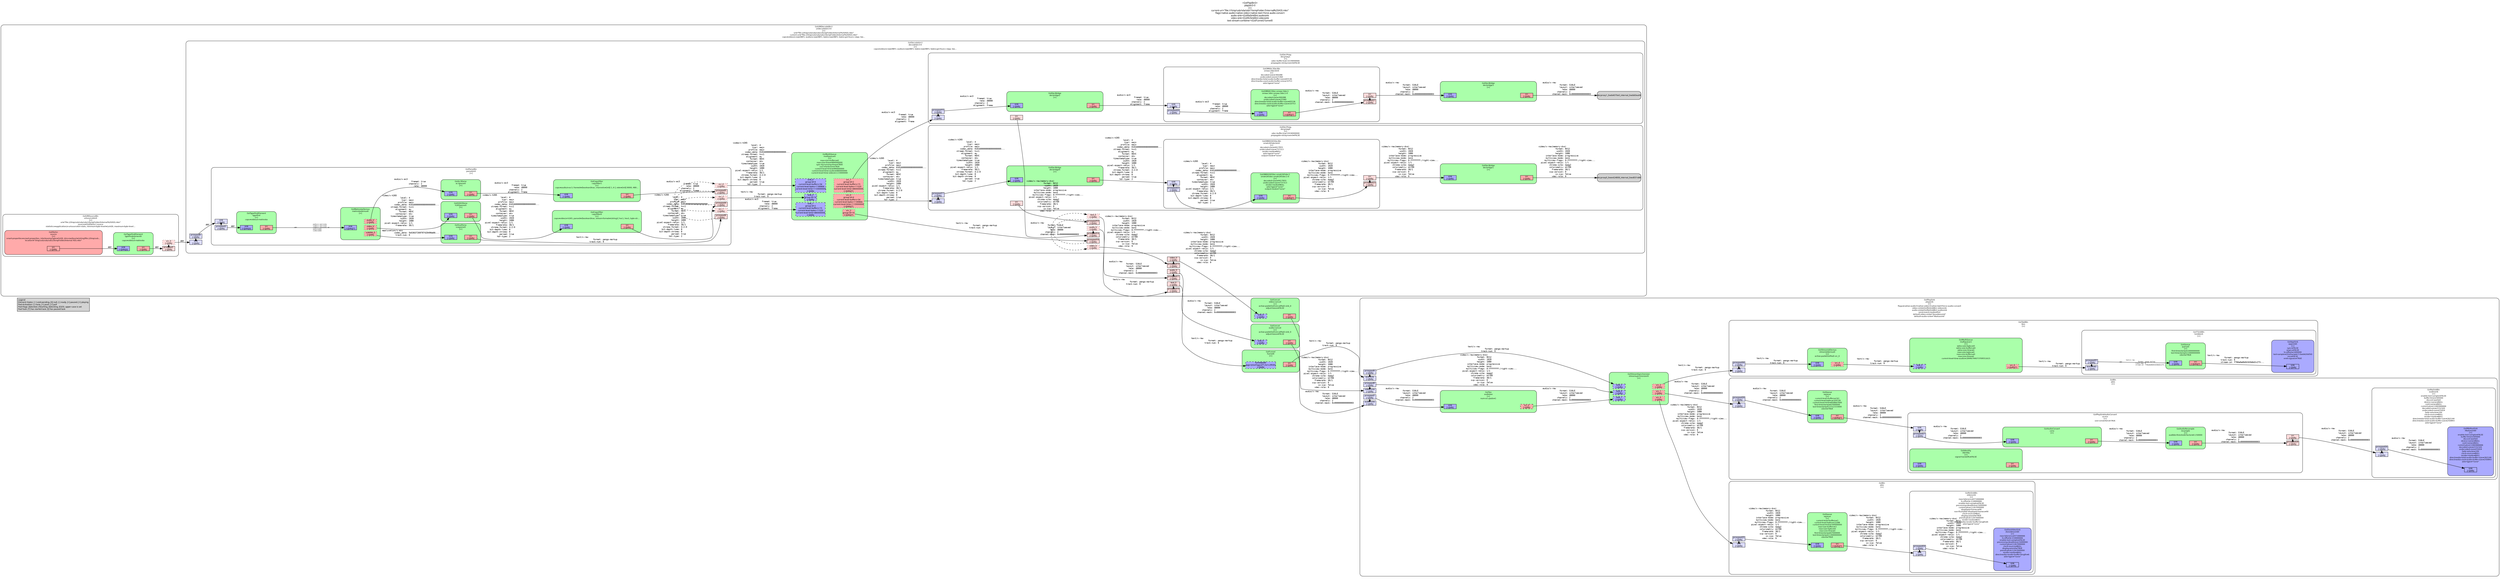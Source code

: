 digraph pipeline {
  rankdir=LR;
  fontname="sans";
  fontsize="10";
  labelloc=t;
  nodesep=.1;
  ranksep=.2;
  label="<GstPlayBin3>\nplaybin3-0\n[>]\ncurrent-uri=\"file:///tmp/usb/sda/sda1/tempFolder/Internal%20ASS.mkv\"\nflags=native-audio+native-video+native-text+force-audio-convert\naudio-sink=(GstRaSinkBin) audiosink\nvideo-sink=(GstRvSinkBin) videosink\ntext-stream-combiner=(GstFunnel) funnel0";
  node [style="filled,rounded", shape=box, fontsize="9", fontname="sans", margin="0.0,0.0"];
  edge [labelfontsize="6", fontsize="9", fontname="monospace"];
  
  legend [
    pos="0,0!",
    margin="0.05,0.05",
    style="filled",
    label="Legend\lElement-States: [~] void-pending, [0] null, [-] ready, [=] paused, [>] playing\lPad-Activation: [-] none, [>] push, [<] pull\lPad-Flags: [b]locked, [f]lushing, [b]locking, [E]OS; upper-case is set\lPad-Task: [T] has started task, [t] has paused task\l",
  ];
  subgraph cluster_funnel0_0x1c54010 {
    fontname="Bitstream Vera Sans";
    fontsize="8";
    style="filled,rounded";
    color=black;
    label="GstFunnel\nfunnel0\n[>]";
    subgraph cluster_funnel0_0x1c54010_sink {
      label="";
      style="invis";
      funnel0_0x1c54010_funnelpad0_0xeb605bc8 [color=black, fillcolor="#aaaaff", label="funnelpad0\ntags=((GstTagList*) 0x1c2f030)\n[>][bfb]", height="0.2", style="filled,dashed"];
    }

    subgraph cluster_funnel0_0x1c54010_src {
      label="";
      style="invis";
      funnel0_0x1c54010_src_0x1c550e8 [color=black, fillcolor="#ffaaaa", label="src\n[>][bfb]", height="0.2", style="filled,solid"];
    }

    funnel0_0x1c54010_funnelpad0_0xeb605bc8 -> funnel0_0x1c54010_src_0x1c550e8 [style="invis"];
    fillcolor="#aaffaa";
  }

  funnel0_0x1c54010_src_0x1c550e8 -> playsink_0x1c4a080_text_sink_0x1c5ee90 [label="text/x-raw\l              format: pango-markup\l           track-num: 0\l"]
  subgraph cluster_video_concat_0xed03c8f8 {
    fontname="Bitstream Vera Sans";
    fontsize="8";
    style="filled,rounded";
    color=black;
    label="GstConcat\nvideo-concat\n[>]\nactive-pad=(GstConcatPad) sink_0\nadjust-base=FALSE";
    subgraph cluster_video_concat_0xed03c8f8_sink {
      label="";
      style="invis";
      video_concat_0xed03c8f8_sink_0_0x1c668d8 [color=black, fillcolor="#aaaaff", label="sink_0\n[>][bfb]", height="0.2", style="filled,dashed"];
    }

    subgraph cluster_video_concat_0xed03c8f8_src {
      label="";
      style="invis";
      video_concat_0xed03c8f8_src_0xed031718 [color=black, fillcolor="#ffaaaa", label="src\n[>][bfb]", height="0.2", style="filled,solid"];
    }

    video_concat_0xed03c8f8_sink_0_0x1c668d8 -> video_concat_0xed03c8f8_src_0xed031718 [style="invis"];
    fillcolor="#aaffaa";
  }

  video_concat_0xed03c8f8_src_0xed031718 -> playsink_0x1c4a080_video_sink_0x1c5ed20 [label="video/x-raw(memory:dvo)\l              format: NV12\l               width: 1920\l              height: 1080\l      interlace-mode: progressive\l      multiview-mode: mono\l     multiview-flags: 0:ffffffff:/right-view...\l  pixel-aspect-ratio: 1/1\l         chroma-site: mpeg2\l         colorimetry: bt709\l           framerate: 30/1\l         svp-version: 0\l              is-svp: false\l           vdec-role: 9\l"]
  subgraph cluster_audio_concat_0xed03c800 {
    fontname="Bitstream Vera Sans";
    fontsize="8";
    style="filled,rounded";
    color=black;
    label="GstConcat\naudio-concat\n[>]\nactive-pad=(GstConcatPad) sink_0\nadjust-base=FALSE";
    subgraph cluster_audio_concat_0xed03c800_sink {
      label="";
      style="invis";
      audio_concat_0xed03c800_sink_0_0xeb40b110 [color=black, fillcolor="#aaaaff", label="sink_0\n[>][bfb]", height="0.2", style="filled,dashed"];
    }

    subgraph cluster_audio_concat_0xed03c800_src {
      label="";
      style="invis";
      audio_concat_0xed03c800_src_0xed0315c0 [color=black, fillcolor="#ffaaaa", label="src\n[>][bfb]", height="0.2", style="filled,solid"];
    }

    audio_concat_0xed03c800_sink_0_0xeb40b110 -> audio_concat_0xed03c800_src_0xed0315c0 [style="invis"];
    fillcolor="#aaffaa";
  }

  audio_concat_0xed03c800_src_0xed0315c0 -> playsink_0x1c4a080_audio_sink_0x1c5ebb0 [label="audio/x-raw\l              format: S16LE\l              layout: interleaved\l                rate: 48000\l            channels: 2\l        channel-mask: 0x0000000000000003\l"]
  subgraph cluster_uridecodebin3_0_0x1c5a088 {
    fontname="Bitstream Vera Sans";
    fontsize="8";
    style="filled,rounded";
    color=black;
    label="GstURIDecodeBin3\nuridecodebin3-0\n[>]\nuri=\"file:///tmp/usb/sda/sda1/tempFolder/Internal%20ASS.mkv\"\ncurrent-uri=\"file:///tmp/usb/sda/sda1/tempFolder/Internal%20ASS.mkv\"\ncaps=video/x-raw(ANY); audio/x-raw(ANY); text/x-raw(ANY); text/x-gst-fourcc-stpp; tex…";
    subgraph cluster_uridecodebin3_0_0x1c5a088_src {
      label="";
      style="invis";
      _proxypad13_0xeb6051f8 [color=black, fillcolor="#ffdddd", label="proxypad13\n[>][bfb]", height="0.2", style="filled,solid"];
    _proxypad13_0xeb6051f8 -> uridecodebin3_0_0x1c5a088_video_0_0xed03b600 [style=dashed, minlen=0]
      uridecodebin3_0_0x1c5a088_video_0_0xed03b600 [color=black, fillcolor="#ffdddd", label="video_0\n[>][bfb]", height="0.2", style="filled,solid"];
      _proxypad17_0xeb605798 [color=black, fillcolor="#ffdddd", label="proxypad17\n[>][bfb]", height="0.2", style="filled,solid"];
    _proxypad17_0xeb605798 -> uridecodebin3_0_0x1c5a088_audio_0_0xed03bbc0 [style=dashed, minlen=0]
      uridecodebin3_0_0x1c5a088_audio_0_0xed03bbc0 [color=black, fillcolor="#ffdddd", label="audio_0\n[>][bfb]", height="0.2", style="filled,solid"];
      _proxypad19_0xeb605a68 [color=black, fillcolor="#ffdddd", label="proxypad19\n[>][bfb]", height="0.2", style="filled,solid"];
    _proxypad19_0xeb605a68 -> uridecodebin3_0_0x1c5a088_text_0_0xed03bea0 [style=dashed, minlen=0]
      uridecodebin3_0_0x1c5a088_text_0_0xed03bea0 [color=black, fillcolor="#ffdddd", label="text_0\n[>][bfb]", height="0.2", style="filled,solid"];
    }

    fillcolor="#ffffff";
    subgraph cluster_urisourcebin0_0x1c661b8 {
      fontname="Bitstream Vera Sans";
      fontsize="8";
      style="filled,rounded";
      color=black;
      label="GstURISourceBin\nurisourcebin0\n[>]\nuri=\"file:///tmp/usb/sda/sda1/tempFolder/Internal%20ASS.mkv\"\nsource=(GstFileSrc) source\nstatistics=application/x-urisourcebin-stats, minimum-byte-level=(uint)0, maximum-byte-level…";
      subgraph cluster_urisourcebin0_0x1c661b8_src {
        label="";
        style="invis";
        _proxypad1_0x1c5f5d8 [color=black, fillcolor="#ffdddd", label="proxypad1\n[<][bfb]", height="0.2", style="filled,solid"];
      _proxypad1_0x1c5f5d8 -> urisourcebin0_0x1c661b8_src_0_0x1c5e5f0 [style=dashed, minlen=0]
        urisourcebin0_0x1c661b8_src_0_0x1c5e5f0 [color=black, fillcolor="#ffdddd", label="src_0\n[<][bfb]", height="0.2", style="filled,dotted"];
      }

      fillcolor="#ffffff";
      subgraph cluster_typefindelement0_0x1c6b010 {
        fontname="Bitstream Vera Sans";
        fontsize="8";
        style="filled,rounded";
        color=black;
        label="GstTypeFindElement\ntypefindelement0\n[>]\ncaps=video/x-matroska";
        subgraph cluster_typefindelement0_0x1c6b010_sink {
          label="";
          style="invis";
          typefindelement0_0x1c6b010_sink_0x1c55398 [color=black, fillcolor="#aaaaff", label="sink\n[<][bfb][t]", height="0.2", style="filled,solid"];
        }

        subgraph cluster_typefindelement0_0x1c6b010_src {
          label="";
          style="invis";
          typefindelement0_0x1c6b010_src_0x1c554f0 [color=black, fillcolor="#ffaaaa", label="src\n[<][bfb]", height="0.2", style="filled,solid"];
        }

        typefindelement0_0x1c6b010_sink_0x1c55398 -> typefindelement0_0x1c6b010_src_0x1c554f0 [style="invis"];
        fillcolor="#aaffaa";
      }

      typefindelement0_0x1c6b010_src_0x1c554f0 -> _proxypad1_0x1c5f5d8 [label="ANY"]
      subgraph cluster_source_0x1c681b0 {
        fontname="Bitstream Vera Sans";
        fontsize="8";
        style="filled,rounded";
        color=black;
        label="GstFileSrc\nsource\n[>]\nsmart-properties=smart-properties, interleaving-type=(int)0, drm-mediauri=(string)file:///tmp/usb…\nlocation=\"/tmp/usb/sda/sda1/tempFolder/Internal ASS.mkv\"";
        subgraph cluster_source_0x1c681b0_src {
          label="";
          style="invis";
          source_0x1c681b0_src_0x1c55240 [color=black, fillcolor="#ffaaaa", label="src\n[<][bfb]", height="0.2", style="filled,solid"];
        }

        fillcolor="#ffaaaa";
      }

      source_0x1c681b0_src_0x1c55240 -> typefindelement0_0x1c6b010_sink_0x1c55398 [label="ANY"]
    }

    urisourcebin0_0x1c661b8_src_0_0x1c5e5f0 -> decodebin3_0_0x1c5c138_sink_0x1c5e030 [label="ANY"]
    subgraph cluster_decodebin3_0_0x1c5c138 {
      fontname="Bitstream Vera Sans";
      fontsize="8";
      style="filled,rounded";
      color=black;
      label="GstDecodebin3\ndecodebin3-0\n[>]\ncaps=video/x-raw(ANY); audio/x-raw(ANY); text/x-raw(ANY); text/x-gst-fourcc-stpp; tex…";
      subgraph cluster_decodebin3_0_0x1c5c138_sink {
        label="";
        style="invis";
        _proxypad0_0x1c5f038 [color=black, fillcolor="#ddddff", label="proxypad0\n[<][bfb]", height="0.2", style="filled,solid"];
      decodebin3_0_0x1c5c138_sink_0x1c5e030 -> _proxypad0_0x1c5f038 [style=dashed, minlen=0]
        decodebin3_0_0x1c5c138_sink_0x1c5e030 [color=black, fillcolor="#ddddff", label="sink\n[<][bfb]", height="0.2", style="filled,solid"];
      }

      subgraph cluster_decodebin3_0_0x1c5c138_src {
        label="";
        style="invis";
        _proxypad10_0xeda0ad38 [color=black, fillcolor="#ffdddd", label="proxypad10\n[>][bfb]", height="0.2", style="filled,solid"];
      _proxypad10_0xeda0ad38 -> decodebin3_0_0x1c5c138_video_0_0xed03b1b0 [style=dashed, minlen=0]
        decodebin3_0_0x1c5c138_video_0_0xed03b1b0 [color=black, fillcolor="#ffdddd", label="video_0\n[>][bfb]", height="0.2", style="filled,dotted"];
        _proxypad14_0xeb605360 [color=black, fillcolor="#ffdddd", label="proxypad14\n[>][bfb]", height="0.2", style="filled,solid"];
      _proxypad14_0xeb605360 -> decodebin3_0_0x1c5c138_audio_0_0xed03b770 [style=dashed, minlen=0]
        decodebin3_0_0x1c5c138_audio_0_0xed03b770 [color=black, fillcolor="#ffdddd", label="audio_0\n[>][bfb]", height="0.2", style="filled,dotted"];
        _proxypad18_0xeb605900 [color=black, fillcolor="#ffdddd", label="proxypad18\n[>][bfb]", height="0.2", style="filled,solid"];
      _proxypad18_0xeb605900 -> decodebin3_0_0x1c5c138_text_0_0xed03bd30 [style=dashed, minlen=0]
        decodebin3_0_0x1c5c138_text_0_0xed03bd30 [color=black, fillcolor="#ffdddd", label="text_0\n[>][bfb]", height="0.2", style="filled,dotted"];
      }

      decodebin3_0_0x1c5c138_sink_0x1c5e030 -> decodebin3_0_0x1c5c138_video_0_0xed03b1b0 [style="invis"];
      fillcolor="#ffffff";
      subgraph cluster_decproxy1_0xeb4070e0 {
        fontname="Bitstream Vera Sans";
        fontsize="8";
        style="filled,rounded";
        color=black;
        label="GstDecProxy\ndecproxy1\n[>]\nadec-buffer-ts=13219000000\npropagate-sticky-event=FALSE";
        subgraph cluster_decproxy1_0xeb4070e0_sink {
          label="";
          style="invis";
          _proxypad15_0xeb6054c8 [color=black, fillcolor="#ddddff", label="proxypad15\n[>][bfb]", height="0.2", style="filled,solid"];
        decproxy1_0xeb4070e0_sink_0xed03b8e0 -> _proxypad15_0xeb6054c8 [style=dashed, minlen=0]
          decproxy1_0xeb4070e0_sink_0xed03b8e0 [color=black, fillcolor="#ddddff", label="sink\n[>][bfb]", height="0.2", style="filled,solid"];
        }

        subgraph cluster_decproxy1_0xeb4070e0_src {
          label="";
          style="invis";
          decproxy1_0xeb4070e0_src_0xed03ba50 [color=black, fillcolor="#ffdddd", label="src\n[>][bfb]", height="0.2", style="filled,solid"];
        }

        decproxy1_0xeb4070e0_sink_0xed03b8e0 -> decproxy1_0xeb4070e0_src_0xed03ba50 [style="invis"];
        fillcolor="#ffffff";
        subgraph cluster_omxac3decbin0_0x1ca4058 {
          fontname="Bitstream Vera Sans";
          fontsize="8";
          style="filled,rounded";
          color=black;
          label="GstOMXAc3DecBin\nomxac3decbin0\n[>]\ndecoded-size=300288\nundecoded-size=15360\ndirectmedia-total-audio-buffer-size=65536\ndirectmedia-used-audio-buffer-size=10753\nadvr-type=\"none\"";
          subgraph cluster_omxac3decbin0_0x1ca4058_sink {
            label="";
            style="invis";
            _proxypad20_0x1c5f1a0 [color=black, fillcolor="#ddddff", label="proxypad20\n[>][bfb]", height="0.2", style="filled,solid"];
          omxac3decbin0_0x1ca4058_sink_0x1c5e1a0 -> _proxypad20_0x1c5f1a0 [style=dashed, minlen=0]
            omxac3decbin0_0x1ca4058_sink_0x1c5e1a0 [color=black, fillcolor="#ddddff", label="sink\n[>][bfb]", height="0.2", style="filled,solid"];
          }

          subgraph cluster_omxac3decbin0_0x1ca4058_src {
            label="";
            style="invis";
            _proxypad21_0x1c5f308 [color=black, fillcolor="#ffdddd", label="proxypad21\n[>][bfb]", height="0.2", style="filled,solid"];
          _proxypad21_0x1c5f308 -> omxac3decbin0_0x1ca4058_src_0x1c5e310 [style=dashed, minlen=0]
            omxac3decbin0_0x1ca4058_src_0x1c5e310 [color=black, fillcolor="#ffdddd", label="src\n[>][bfb]", height="0.2", style="filled,solid"];
          }

          omxac3decbin0_0x1ca4058_sink_0x1c5e1a0 -> omxac3decbin0_0x1ca4058_src_0x1c5e310 [style="invis"];
          fillcolor="#ffffff";
          subgraph cluster_omxac3dec_omxac3dec1_0_0xeb4176e8 {
            fontname="Bitstream Vera Sans";
            fontsize="8";
            style="filled,rounded";
            color=black;
            label="GstOMXAC3Dec-omxac3dec1\nomxac3dec-omxac3dec1-0\n[>]\ndecoded-size=300288\nundecoded-size=15360\ndirectmedia-total-audio-buffer-size=65536\ndirectmedia-used-audio-buffer-size=10753\nadvr-type=\"none\"";
            subgraph cluster_omxac3dec_omxac3dec1_0_0xeb4176e8_sink {
              label="";
              style="invis";
              omxac3dec_omxac3dec1_0_0xeb4176e8_sink_0xeb60ee10 [color=black, fillcolor="#aaaaff", label="sink\n[>][bfb]", height="0.2", style="filled,solid"];
            }

            subgraph cluster_omxac3dec_omxac3dec1_0_0xeb4176e8_src {
              label="";
              style="invis";
              omxac3dec_omxac3dec1_0_0xeb4176e8_src_0x1ca1628 [color=black, fillcolor="#ffaaaa", label="src\n[>][bfb][T]", height="0.2", style="filled,solid"];
            }

            omxac3dec_omxac3dec1_0_0xeb4176e8_sink_0xeb60ee10 -> omxac3dec_omxac3dec1_0_0xeb4176e8_src_0x1ca1628 [style="invis"];
            fillcolor="#aaffaa";
          }

          _proxypad20_0x1c5f1a0 -> omxac3dec_omxac3dec1_0_0xeb4176e8_sink_0xeb60ee10 [label="audio/x-ac3\l              framed: true\l                rate: 48000\l            channels: 2\l           alignment: frame\l"]
          omxac3dec_omxac3dec1_0_0xeb4176e8_src_0x1ca1628 -> _proxypad21_0x1c5f308 [label="audio/x-raw\l              format: S16LE\l              layout: interleaved\l                rate: 48000\l            channels: 2\l        channel-mask: 0x0000000000000003\l"]
        }

        omxac3decbin0_0x1ca4058_src_0x1c5e310 -> decbridge3_0xeb60c6d8_sink_0xeb60e758 [label="audio/x-raw\l              format: S16LE\l              layout: interleaved\l                rate: 48000\l            channels: 2\l        channel-mask: 0x0000000000000003\l"]
        subgraph cluster_decbridge3_0xeb60c6d8 {
          fontname="Bitstream Vera Sans";
          fontsize="8";
          style="filled,rounded";
          color=black;
          label="GstDecBridge\ndecbridge3\n[>]";
          subgraph cluster_decbridge3_0xeb60c6d8_sink {
            label="";
            style="invis";
            decbridge3_0xeb60c6d8_sink_0xeb60e758 [color=black, fillcolor="#aaaaff", label="sink\n[>][bfb]", height="0.2", style="filled,solid"];
          }

          subgraph cluster_decbridge3_0xeb60c6d8_src {
            label="";
            style="invis";
            decbridge3_0xeb60c6d8_src_0xeb60e8b0 [color=black, fillcolor="#ffaaaa", label="src\n[>][bfb]", height="0.2", style="filled,solid"];
          }

          decbridge3_0xeb60c6d8_sink_0xeb60e758 -> decbridge3_0xeb60c6d8_src_0xeb60e8b0 [style="invis"];
          fillcolor="#aaffaa";
        }

        decbridge3_0xeb60c6d8_src_0xeb60e8b0 -> decproxy1_0xeb4070e0_internal_0xeb60ea08 [label="audio/x-raw\l              format: S16LE\l              layout: interleaved\l                rate: 48000\l            channels: 2\l        channel-mask: 0x0000000000000003\l"]
        subgraph cluster_decbridge2_0xeb60c600 {
          fontname="Bitstream Vera Sans";
          fontsize="8";
          style="filled,rounded";
          color=black;
          label="GstDecBridge\ndecbridge2\n[>]";
          subgraph cluster_decbridge2_0xeb60c600_sink {
            label="";
            style="invis";
            decbridge2_0xeb60c600_sink_0xeb60e4a8 [color=black, fillcolor="#aaaaff", label="sink\n[>][bfb]", height="0.2", style="filled,solid"];
          }

          subgraph cluster_decbridge2_0xeb60c600_src {
            label="";
            style="invis";
            decbridge2_0xeb60c600_src_0xeb60e600 [color=black, fillcolor="#ffaaaa", label="src\n[>][bfb]", height="0.2", style="filled,solid"];
          }

          decbridge2_0xeb60c600_sink_0xeb60e4a8 -> decbridge2_0xeb60c600_src_0xeb60e600 [style="invis"];
          fillcolor="#aaffaa";
        }

        _proxypad15_0xeb6054c8 -> decbridge2_0xeb60c600_sink_0xeb60e4a8 [label="audio/x-ac3\l              framed: true\l                rate: 48000\l            channels: 2\l           alignment: frame\l"]
        decbridge2_0xeb60c600_src_0xeb60e600 -> omxac3decbin0_0x1ca4058_sink_0x1c5e1a0 [label="audio/x-ac3\l              framed: true\l                rate: 48000\l            channels: 2\l           alignment: frame\l"]
      }

      decproxy1_0xeb4070e0_src_0xed03ba50 -> _proxypad14_0xeb605360 [label="audio/x-raw\l              format: S16LE\l              layout: interleaved\l                rate: 48000\l            channels: 2\l        channel-mask: 0x0000000000000003\l"]
      subgraph cluster_decproxy0_0xee424808 {
        fontname="Bitstream Vera Sans";
        fontsize="8";
        style="filled,rounded";
        color=black;
        label="GstDecProxy\ndecproxy0\n[>]\nvdec-buffer-ts=12434000000\npropagate-sticky-event=FALSE";
        subgraph cluster_decproxy0_0xee424808_sink {
          label="";
          style="invis";
          _proxypad11_0xeda0aea0 [color=black, fillcolor="#ddddff", label="proxypad11\n[>][bfb]", height="0.2", style="filled,solid"];
        decproxy0_0xee424808_sink_0xed03b320 -> _proxypad11_0xeda0aea0 [style=dashed, minlen=0]
          decproxy0_0xee424808_sink_0xed03b320 [color=black, fillcolor="#ddddff", label="sink\n[>][bfb]", height="0.2", style="filled,solid"];
        }

        subgraph cluster_decproxy0_0xee424808_src {
          label="";
          style="invis";
          decproxy0_0xee424808_src_0xed03b490 [color=black, fillcolor="#ffdddd", label="src\n[>][bfb]", height="0.2", style="filled,solid"];
        }

        decproxy0_0xee424808_sink_0xed03b320 -> decproxy0_0xee424808_src_0xed03b490 [style="invis"];
        fillcolor="#ffffff";
        subgraph cluster_omxh265decbin0_0x1ca41e0 {
          fontname="Bitstream Vera Sans";
          fontsize="8";
          style="filled,rounded";
          color=black;
          label="GstOMXH265DecBin\nomxh265decbin0\n[>]\ndecoded-size=4417955\nundecoded-size=737313\nrender-mode=NULL\nadvr-type=\"none\"\noutput-mode=\"none\"";
          subgraph cluster_omxh265decbin0_0x1ca41e0_sink {
            label="";
            style="invis";
            _proxypad22_0x1c5f470 [color=black, fillcolor="#ddddff", label="proxypad22\n[>][bfb]", height="0.2", style="filled,solid"];
          omxh265decbin0_0x1ca41e0_sink_0x1c5e480 -> _proxypad22_0x1c5f470 [style=dashed, minlen=0]
            omxh265decbin0_0x1ca41e0_sink_0x1c5e480 [color=black, fillcolor="#ddddff", label="sink\n[>][bfb]", height="0.2", style="filled,solid"];
          }

          subgraph cluster_omxh265decbin0_0x1ca41e0_src {
            label="";
            style="invis";
            _proxypad23_0xeb605ea0 [color=black, fillcolor="#ffdddd", label="proxypad23\n[>][bfb]", height="0.2", style="filled,solid"];
          _proxypad23_0xeb605ea0 -> omxh265decbin0_0x1ca41e0_src_0x1c7c320 [style=dashed, minlen=0]
            omxh265decbin0_0x1ca41e0_src_0x1c7c320 [color=black, fillcolor="#ffdddd", label="src\n[>][bfb]", height="0.2", style="filled,solid"];
          }

          omxh265decbin0_0x1ca41e0_sink_0x1c5e480 -> omxh265decbin0_0x1ca41e0_src_0x1c7c320 [style="invis"];
          fillcolor="#ffffff";
          subgraph cluster_omxh265dec_omxh265dec1_0_0xeb619f10 {
            fontname="Bitstream Vera Sans";
            fontsize="8";
            style="filled,rounded";
            color=black;
            label="GstOMXH265Dec-omxh265dec1\nomxh265dec-omxh265dec1-0\n[>]\ndecoded-size=4417955\nundecoded-size=737313\nrender-mode=NULL\nadvr-type=\"none\"\noutput-mode=\"none\"";
            subgraph cluster_omxh265dec_omxh265dec1_0_0xeb619f10_sink {
              label="";
              style="invis";
              omxh265dec_omxh265dec1_0_0xeb619f10_sink_0xeb60e350 [color=black, fillcolor="#aaaaff", label="sink\n[>][bfb]", height="0.2", style="filled,solid"];
            }

            subgraph cluster_omxh265dec_omxh265dec1_0_0xeb619f10_src {
              label="";
              style="invis";
              omxh265dec_omxh265dec1_0_0xeb619f10_src_0x1ca1b88 [color=black, fillcolor="#ffaaaa", label="src\n[>][bfb][T]", height="0.2", style="filled,solid"];
            }

            omxh265dec_omxh265dec1_0_0xeb619f10_sink_0xeb60e350 -> omxh265dec_omxh265dec1_0_0xeb619f10_src_0x1ca1b88 [style="invis"];
            fillcolor="#aaffaa";
          }

          _proxypad22_0x1c5f470 -> omxh265dec_omxh265dec1_0_0xeb619f10_sink_0xeb60e350 [label="video/x-h265\l               level: 4\l                tier: main\l             profile: main\l          codec_data: 0101600000008000000000...\l       stream-format: hvc1\l           alignment: au\l              format: HEVC\l           container: mkv\l       timestamptype: true\l               width: 1920\l              height: 1080\l  pixel-aspect-ratio: 1/1\l           framerate: 30/1\l       chroma-format: 4:2:0\l      bit-depth-luma: 8\l    bit-depth-chroma: 8\l              parsed: true\l            hdr-type: 2\l"]
          omxh265dec_omxh265dec1_0_0xeb619f10_src_0x1ca1b88 -> _proxypad23_0xeb605ea0 [label="video/x-raw(memory:dvo)\l              format: NV12\l               width: 1920\l              height: 1080\l      interlace-mode: progressive\l      multiview-mode: mono\l     multiview-flags: 0:ffffffff:/right-view...\l  pixel-aspect-ratio: 1/1\l         chroma-site: mpeg2\l         colorimetry: bt709\l           framerate: 30/1\l         svp-version: 0\l              is-svp: false\l           vdec-role: 9\l"]
        }

        omxh265decbin0_0x1ca41e0_src_0x1c7c320 -> decbridge1_0xeb60c0f0_sink_0xed031b20 [label="video/x-raw(memory:dvo)\l              format: NV12\l               width: 1920\l              height: 1080\l      interlace-mode: progressive\l      multiview-mode: mono\l     multiview-flags: 0:ffffffff:/right-view...\l  pixel-aspect-ratio: 1/1\l         chroma-site: mpeg2\l         colorimetry: bt709\l           framerate: 30/1\l         svp-version: 0\l              is-svp: false\l           vdec-role: 9\l"]
        subgraph cluster_decbridge1_0xeb60c0f0 {
          fontname="Bitstream Vera Sans";
          fontsize="8";
          style="filled,rounded";
          color=black;
          label="GstDecBridge\ndecbridge1\n[>]";
          subgraph cluster_decbridge1_0xeb60c0f0_sink {
            label="";
            style="invis";
            decbridge1_0xeb60c0f0_sink_0xed031b20 [color=black, fillcolor="#aaaaff", label="sink\n[>][bfb]", height="0.2", style="filled,solid"];
          }

          subgraph cluster_decbridge1_0xeb60c0f0_src {
            label="";
            style="invis";
            decbridge1_0xeb60c0f0_src_0xed031c78 [color=black, fillcolor="#ffaaaa", label="src\n[>][bfb]", height="0.2", style="filled,solid"];
          }

          decbridge1_0xeb60c0f0_sink_0xed031b20 -> decbridge1_0xeb60c0f0_src_0xed031c78 [style="invis"];
          fillcolor="#aaffaa";
        }

        decbridge1_0xeb60c0f0_src_0xed031c78 -> decproxy0_0xee424808_internal_0xed031dd0 [label="video/x-raw(memory:dvo)\l              format: NV12\l               width: 1920\l              height: 1080\l      interlace-mode: progressive\l      multiview-mode: mono\l     multiview-flags: 0:ffffffff:/right-view...\l  pixel-aspect-ratio: 1/1\l         chroma-site: mpeg2\l         colorimetry: bt709\l           framerate: 30/1\l         svp-version: 0\l              is-svp: false\l           vdec-role: 9\l"]
        subgraph cluster_decbridge0_0xeb60c018 {
          fontname="Bitstream Vera Sans";
          fontsize="8";
          style="filled,rounded";
          color=black;
          label="GstDecBridge\ndecbridge0\n[>]";
          subgraph cluster_decbridge0_0xeb60c018_sink {
            label="";
            style="invis";
            decbridge0_0xeb60c018_sink_0xed031870 [color=black, fillcolor="#aaaaff", label="sink\n[>][bfb]", height="0.2", style="filled,solid"];
          }

          subgraph cluster_decbridge0_0xeb60c018_src {
            label="";
            style="invis";
            decbridge0_0xeb60c018_src_0xed0319c8 [color=black, fillcolor="#ffaaaa", label="src\n[>][bfb]", height="0.2", style="filled,solid"];
          }

          decbridge0_0xeb60c018_sink_0xed031870 -> decbridge0_0xeb60c018_src_0xed0319c8 [style="invis"];
          fillcolor="#aaffaa";
        }

        _proxypad11_0xeda0aea0 -> decbridge0_0xeb60c018_sink_0xed031870 [label="video/x-h265\l               level: 4\l                tier: main\l             profile: main\l          codec_data: 0101600000008000000000...\l       stream-format: hvc1\l           alignment: au\l              format: HEVC\l           container: mkv\l       timestamptype: true\l               width: 1920\l              height: 1080\l  pixel-aspect-ratio: 1/1\l           framerate: 30/1\l       chroma-format: 4:2:0\l      bit-depth-luma: 8\l    bit-depth-chroma: 8\l              parsed: true\l            hdr-type: 2\l"]
        decbridge0_0xeb60c018_src_0xed0319c8 -> omxh265decbin0_0x1ca41e0_sink_0x1c5e480 [label="video/x-h265\l               level: 4\l                tier: main\l             profile: main\l          codec_data: 0101600000008000000000...\l       stream-format: hvc1\l           alignment: au\l              format: HEVC\l           container: mkv\l       timestamptype: true\l               width: 1920\l              height: 1080\l  pixel-aspect-ratio: 1/1\l           framerate: 30/1\l       chroma-format: 4:2:0\l      bit-depth-luma: 8\l    bit-depth-chroma: 8\l              parsed: true\l            hdr-type: 2\l"]
      }

      decproxy0_0xee424808_src_0xed03b490 -> _proxypad10_0xeda0ad38 [label="video/x-raw(memory:dvo)\l              format: NV12\l               width: 1920\l              height: 1080\l      interlace-mode: progressive\l      multiview-mode: mono\l     multiview-flags: 0:ffffffff:/right-view...\l  pixel-aspect-ratio: 1/1\l         chroma-site: mpeg2\l         colorimetry: bt709\l           framerate: 30/1\l         svp-version: 0\l              is-svp: false\l           vdec-role: 9\l"]
      subgraph cluster_parsebin0_0xee4240a8 {
        fontname="Bitstream Vera Sans";
        fontsize="8";
        style="filled,rounded";
        color=black;
        label="GstParseBin\nparsebin0\n[>]";
        subgraph cluster_parsebin0_0xee4240a8_sink {
          label="";
          style="invis";
          _proxypad2_0x1c5f740 [color=black, fillcolor="#ddddff", label="proxypad2\n[<][bfb]", height="0.2", style="filled,solid"];
        parsebin0_0xee4240a8_sink_0x1c5e760 -> _proxypad2_0x1c5f740 [style=dashed, minlen=0]
          parsebin0_0xee4240a8_sink_0x1c5e760 [color=black, fillcolor="#ddddff", label="sink\n[<][bfb]", height="0.2", style="filled,solid"];
        }

        subgraph cluster_parsebin0_0xee4240a8_src {
          label="";
          style="invis";
          _proxypad4_0xeda0a1f8 [color=black, fillcolor="#ffdddd", label="proxypad4\n[>][bfb]", height="0.2", style="filled,solid"];
        _proxypad4_0xeda0a1f8 -> parsebin0_0xee4240a8_src_0_0xeda09818 [style=dashed, minlen=0]
          parsebin0_0xee4240a8_src_0_0xeda09818 [color=black, fillcolor="#ffdddd", label="src_0\n[>][bfb]", height="0.2", style="filled,dotted"];
          _proxypad5_0xeda0a360 [color=black, fillcolor="#ffdddd", label="proxypad5\n[>][bfb]", height="0.2", style="filled,solid"];
        _proxypad5_0xeda0a360 -> parsebin0_0xee4240a8_src_1_0xeda099b0 [style=dashed, minlen=0]
          parsebin0_0xee4240a8_src_1_0xeda099b0 [color=black, fillcolor="#ffdddd", label="src_1\n[>][bfb]", height="0.2", style="filled,dotted"];
          _proxypad6_0xeda0a4c8 [color=black, fillcolor="#ffdddd", label="proxypad6\n[>][bfb]", height="0.2", style="filled,solid"];
        _proxypad6_0xeda0a4c8 -> parsebin0_0xee4240a8_src_2_0xeda09b48 [style=dashed, minlen=0]
          parsebin0_0xee4240a8_src_2_0xeda09b48 [color=black, fillcolor="#ffdddd", label="src_2\n[>][bfb]", height="0.2", style="filled,dotted"];
        }

        parsebin0_0xee4240a8_sink_0x1c5e760 -> parsebin0_0xee4240a8_src_0_0xeda09818 [style="invis"];
        fillcolor="#ffffff";
        subgraph cluster_ssaparse0_0xed036850 {
          fontname="Bitstream Vera Sans";
          fontsize="8";
          style="filled,rounded";
          color=black;
          label="GstSsaParse\nssaparse0\n[>]";
          subgraph cluster_ssaparse0_0xed036850_sink {
            label="";
            style="invis";
            ssaparse0_0xed036850_sink_0xed0311b8 [color=black, fillcolor="#aaaaff", label="sink\n[>][bfb]", height="0.2", style="filled,solid"];
          }

          subgraph cluster_ssaparse0_0xed036850_src {
            label="";
            style="invis";
            ssaparse0_0xed036850_src_0xed031310 [color=black, fillcolor="#ffaaaa", label="src\n[>][bfb]", height="0.2", style="filled,solid"];
          }

          ssaparse0_0xed036850_sink_0xed0311b8 -> ssaparse0_0xed036850_src_0xed031310 [style="invis"];
          fillcolor="#aaffaa";
        }

        ssaparse0_0xed036850_src_0xed031310 -> _proxypad6_0xeda0a4c8 [label="text/x-raw\l              format: pango-markup\l           track-num: 0\l"]
        subgraph cluster_capsfilter1_0xed024330 {
          fontname="Bitstream Vera Sans";
          fontsize="8";
          style="filled,rounded";
          color=black;
          label="GstCapsFilter\ncapsfilter1\n[>]\ncaps=audio/x-ac3, framed=(boolean)true, channels=(int)[ 1, 6 ], rate=(int)[ 8000, 480…";
          subgraph cluster_capsfilter1_0xed024330_sink {
            label="";
            style="invis";
            capsfilter1_0xed024330_sink_0xeda2ec58 [color=black, fillcolor="#aaaaff", label="sink\n[>][bfb]", height="0.2", style="filled,solid"];
          }

          subgraph cluster_capsfilter1_0xed024330_src {
            label="";
            style="invis";
            capsfilter1_0xed024330_src_0xeda2edb0 [color=black, fillcolor="#ffaaaa", label="src\n[>][bfb]", height="0.2", style="filled,solid"];
          }

          capsfilter1_0xed024330_sink_0xeda2ec58 -> capsfilter1_0xed024330_src_0xeda2edb0 [style="invis"];
          fillcolor="#aaffaa";
        }

        capsfilter1_0xed024330_src_0xeda2edb0 -> _proxypad5_0xeda0a360 [label="audio/x-ac3\l              framed: true\l                rate: 48000\l            channels: 2\l           alignment: frame\l"]
        subgraph cluster_ac3parse0_0xed02e2c8 {
          fontname="Bitstream Vera Sans";
          fontsize="8";
          style="filled,rounded";
          color=black;
          label="GstAc3Parse\nac3parse0\n[>]";
          subgraph cluster_ac3parse0_0xed02e2c8_sink {
            label="";
            style="invis";
            ac3parse0_0xed02e2c8_sink_0xeda2e9a8 [color=black, fillcolor="#aaaaff", label="sink\n[>][bfb]", height="0.2", style="filled,solid"];
          }

          subgraph cluster_ac3parse0_0xed02e2c8_src {
            label="";
            style="invis";
            ac3parse0_0xed02e2c8_src_0xeda2eb00 [color=black, fillcolor="#ffaaaa", label="src\n[>][bfb]", height="0.2", style="filled,solid"];
          }

          ac3parse0_0xed02e2c8_sink_0xeda2e9a8 -> ac3parse0_0xed02e2c8_src_0xeda2eb00 [style="invis"];
          fillcolor="#aaffaa";
        }

        ac3parse0_0xed02e2c8_src_0xeda2eb00 -> capsfilter1_0xed024330_sink_0xeda2ec58 [label="audio/x-ac3\l              framed: true\l                rate: 48000\l            channels: 2\l           alignment: frame\l"]
        subgraph cluster_capsfilter0_0xed0240f0 {
          fontname="Bitstream Vera Sans";
          fontsize="8";
          style="filled,rounded";
          color=black;
          label="GstCapsFilter\ncapsfilter0\n[>]\ncaps=video/x-h265, parsed=(boolean)true, stream-format=(string){ hvc1, hev1, byte-str…";
          subgraph cluster_capsfilter0_0xed0240f0_sink {
            label="";
            style="invis";
            capsfilter0_0xed0240f0_sink_0xeda2e5a0 [color=black, fillcolor="#aaaaff", label="sink\n[>][bfb]", height="0.2", style="filled,solid"];
          }

          subgraph cluster_capsfilter0_0xed0240f0_src {
            label="";
            style="invis";
            capsfilter0_0xed0240f0_src_0xeda2e6f8 [color=black, fillcolor="#ffaaaa", label="src\n[>][bfb]", height="0.2", style="filled,solid"];
          }

          capsfilter0_0xed0240f0_sink_0xeda2e5a0 -> capsfilter0_0xed0240f0_src_0xeda2e6f8 [style="invis"];
          fillcolor="#aaffaa";
        }

        capsfilter0_0xed0240f0_src_0xeda2e6f8 -> _proxypad4_0xeda0a1f8 [label="video/x-h265\l               level: 4\l                tier: main\l             profile: main\l          codec_data: 0101600000008000000000...\l       stream-format: hvc1\l           alignment: au\l              format: HEVC\l           container: mkv\l       timestamptype: true\l               width: 1920\l              height: 1080\l  pixel-aspect-ratio: 1/1\l           framerate: 30/1\l       chroma-format: 4:2:0\l      bit-depth-luma: 8\l    bit-depth-chroma: 8\l              parsed: true\l            hdr-type: 2\l"]
        subgraph cluster_h265parse0_0xed01f060 {
          fontname="Bitstream Vera Sans";
          fontsize="8";
          style="filled,rounded";
          color=black;
          label="GstH265Parse\nh265parse0\n[>]";
          subgraph cluster_h265parse0_0xed01f060_sink {
            label="";
            style="invis";
            h265parse0_0xed01f060_sink_0xeda2e2f0 [color=black, fillcolor="#aaaaff", label="sink\n[>][bfb]", height="0.2", style="filled,solid"];
          }

          subgraph cluster_h265parse0_0xed01f060_src {
            label="";
            style="invis";
            h265parse0_0xed01f060_src_0xeda2e448 [color=black, fillcolor="#ffaaaa", label="src\n[>][bfb]", height="0.2", style="filled,solid"];
          }

          h265parse0_0xed01f060_sink_0xeda2e2f0 -> h265parse0_0xed01f060_src_0xeda2e448 [style="invis"];
          fillcolor="#aaffaa";
        }

        h265parse0_0xed01f060_src_0xeda2e448 -> capsfilter0_0xed0240f0_sink_0xeda2e5a0 [label="video/x-h265\l               level: 4\l                tier: main\l             profile: main\l          codec_data: 0101600000008000000000...\l       stream-format: hvc1\l           alignment: au\l              format: HEVC\l           container: mkv\l       timestamptype: true\l               width: 1920\l              height: 1080\l  pixel-aspect-ratio: 1/1\l           framerate: 30/1\l       chroma-format: 4:2:0\l      bit-depth-luma: 8\l    bit-depth-chroma: 8\l              parsed: true\l            hdr-type: 2\l"]
        subgraph cluster_matroskademux0_0xeda2c098 {
          fontname="Bitstream Vera Sans";
          fontsize="8";
          style="filled,rounded";
          color=black;
          label="GstMatroskaDemux\nmatroskademux0\n[>]";
          subgraph cluster_matroskademux0_0xeda2c098_sink {
            label="";
            style="invis";
            matroskademux0_0xeda2c098_sink_0x1c55ba8 [color=black, fillcolor="#aaaaff", label="sink\n[<][bfb][T]", height="0.2", style="filled,solid"];
          }

          subgraph cluster_matroskademux0_0xeda2c098_src {
            label="";
            style="invis";
            matroskademux0_0xeda2c098_video_0_0xeda2e198 [color=black, fillcolor="#ffaaaa", label="video_0\n[>][bfb]", height="0.2", style="filled,dotted"];
            matroskademux0_0xeda2c098_audio_0_0xeda2e850 [color=black, fillcolor="#ffaaaa", label="audio_0\n[>][bfb]", height="0.2", style="filled,dotted"];
            matroskademux0_0xeda2c098_subtitle_0_0xed031060 [color=black, fillcolor="#ffaaaa", label="subtitle_0\n[>][bfb]", height="0.2", style="filled,dotted"];
          }

          matroskademux0_0xeda2c098_sink_0x1c55ba8 -> matroskademux0_0xeda2c098_video_0_0xeda2e198 [style="invis"];
          fillcolor="#aaffaa";
        }

        matroskademux0_0xeda2c098_video_0_0xeda2e198 -> h265parse0_0xed01f060_sink_0xeda2e2f0 [label="video/x-h265\l               level: 4\l                tier: main\l             profile: main\l          codec_data: 0101600000008000000000...\l       stream-format: hvc1\l           alignment: au\l              format: HEVC\l           container: mkv\l       timestamptype: true\l               width: 1920\l              height: 1080\l  pixel-aspect-ratio: 1/1\l           framerate: 30/1\l"]
        matroskademux0_0xeda2c098_audio_0_0xeda2e850 -> ac3parse0_0xed02e2c8_sink_0xeda2e9a8 [label="audio/x-ac3\l              framed: true\l            channels: 2\l                rate: 48000\l"]
        matroskademux0_0xeda2c098_subtitle_0_0xed031060 -> ssaparse0_0xed036850_sink_0xed0311b8 [label="application/x-ass\l          codec_data: 5b53637269707420496e66...\l           track-num: 0\l"]
        subgraph cluster_typefind_0x1c6b590 {
          fontname="Bitstream Vera Sans";
          fontsize="8";
          style="filled,rounded";
          color=black;
          label="GstTypeFindElement\ntypefind\n[>]\ncaps=video/x-matroska";
          subgraph cluster_typefind_0x1c6b590_sink {
            label="";
            style="invis";
            typefind_0x1c6b590_sink_0x1c55648 [color=black, fillcolor="#aaaaff", label="sink\n[<][bfb][t]", height="0.2", style="filled,solid"];
          }

          subgraph cluster_typefind_0x1c6b590_src {
            label="";
            style="invis";
            typefind_0x1c6b590_src_0x1c557a0 [color=black, fillcolor="#ffaaaa", label="src\n[<][bfb]", height="0.2", style="filled,solid"];
          }

          typefind_0x1c6b590_sink_0x1c55648 -> typefind_0x1c6b590_src_0x1c557a0 [style="invis"];
          fillcolor="#aaffaa";
        }

        _proxypad2_0x1c5f740 -> typefind_0x1c6b590_sink_0x1c55648 [label="ANY"]
        typefind_0x1c6b590_src_0x1c557a0 -> matroskademux0_0xeda2c098_sink_0x1c55ba8 [labeldistance="10", labelangle="0", label="                                                  ", taillabel="ANY", headlabel="audio/x-matroska\lvideo/x-matroska\lvideo/x-matroska-3d\laudio/webm\lvideo/webm\l"]
      }

      _proxypad0_0x1c5f038 -> parsebin0_0xee4240a8_sink_0x1c5e760 [label="ANY"]
      parsebin0_0xee4240a8_src_0_0xeda09818 -> multiqueue0_0x1c61128_sink_0_0x1c6bb38 [label="video/x-h265\l               level: 4\l                tier: main\l             profile: main\l          codec_data: 0101600000008000000000...\l       stream-format: hvc1\l           alignment: au\l              format: HEVC\l           container: mkv\l       timestamptype: true\l               width: 1920\l              height: 1080\l  pixel-aspect-ratio: 1/1\l           framerate: 30/1\l       chroma-format: 4:2:0\l      bit-depth-luma: 8\l    bit-depth-chroma: 8\l              parsed: true\l            hdr-type: 2\l"]
      parsebin0_0xee4240a8_src_1_0xeda099b0 -> multiqueue0_0x1c61128_sink_1_0x1c6bdf8 [label="audio/x-ac3\l              framed: true\l                rate: 48000\l            channels: 2\l           alignment: frame\l"]
      parsebin0_0xee4240a8_src_2_0xeda09b48 -> multiqueue0_0x1c61128_sink_2_0xed04f198 [label="text/x-raw\l              format: pango-markup\l           track-num: 0\l"]
      subgraph cluster_multiqueue0_0x1c61128 {
        fontname="Bitstream Vera Sans";
        fontsize="8";
        style="filled,rounded";
        color=black;
        label="GstMultiQueue\nmultiqueue0\n[>]\nmax-size-buffers=0\nmax-size-time=984000000\nsync-by-running-time=TRUE\nuse-interleave=TRUE\ncurrent-level-time=480000000\ncurrent-level-time-audio=480000000\ncurrent-level-time-video=1133000000";
        subgraph cluster_multiqueue0_0x1c61128_sink {
          label="";
          style="invis";
          multiqueue0_0x1c61128_sink_0_0x1c6bb38 [color=black, fillcolor="#aaaaff", label="sink_0\ngroup-id=4\ncurrent-level-buffers=34\ncurrent-level-bytes=1189866\ncurrent-level-time=1133000000\n[>][bfb]", height="0.2", style="filled,dashed"];
          multiqueue0_0x1c61128_sink_1_0x1c6bdf8 [color=black, fillcolor="#aaaaff", label="sink_1\ngroup-id=2\ncurrent-level-buffers=15\ncurrent-level-bytes=11520\ncurrent-level-time=480000000\n[>][bfb]", height="0.2", style="filled,dashed"];
          multiqueue0_0x1c61128_sink_2_0xed04f198 [color=black, fillcolor="#aaaaff", label="sink_2\ngroup-id=16\n[>][bfb]", height="0.2", style="filled,dashed"];
        }

        subgraph cluster_multiqueue0_0x1c61128_src {
          label="";
          style="invis";
          multiqueue0_0x1c61128_src_0_0x1c6bc98 [color=black, fillcolor="#ffaaaa", label="src_0\ngroup-id=4\ncurrent-level-buffers=34\ncurrent-level-bytes=1189866\ncurrent-level-time=1133000000\n[>][bfb][T]", height="0.2", style="filled,dotted"];
          multiqueue0_0x1c61128_src_1_0xed04f038 [color=black, fillcolor="#ffaaaa", label="src_1\ngroup-id=2\ncurrent-level-buffers=15\ncurrent-level-bytes=11520\ncurrent-level-time=480000000\n[>][bfb][T]", height="0.2", style="filled,dotted"];
          multiqueue0_0x1c61128_src_2_0xed04f2f8 [color=black, fillcolor="#ffaaaa", label="src_2\ngroup-id=16\n[>][bfb][T]", height="0.2", style="filled,dotted"];
        }

        multiqueue0_0x1c61128_sink_0_0x1c6bb38 -> multiqueue0_0x1c61128_src_0_0x1c6bc98 [style="invis"];
        fillcolor="#aaffaa";
      }

      multiqueue0_0x1c61128_src_0_0x1c6bc98 -> decproxy0_0xee424808_sink_0xed03b320 [label="video/x-h265\l               level: 4\l                tier: main\l             profile: main\l          codec_data: 0101600000008000000000...\l       stream-format: hvc1\l           alignment: au\l              format: HEVC\l           container: mkv\l       timestamptype: true\l               width: 1920\l              height: 1080\l  pixel-aspect-ratio: 1/1\l           framerate: 30/1\l       chroma-format: 4:2:0\l      bit-depth-luma: 8\l    bit-depth-chroma: 8\l              parsed: true\l            hdr-type: 2\l"]
      multiqueue0_0x1c61128_src_1_0xed04f038 -> decproxy1_0xeb4070e0_sink_0xed03b8e0 [label="audio/x-ac3\l              framed: true\l                rate: 48000\l            channels: 2\l           alignment: frame\l"]
      multiqueue0_0x1c61128_src_2_0xed04f2f8 -> _proxypad18_0xeb605900 [label="text/x-raw\l              format: pango-markup\l           track-num: 0\l"]
    }

    decodebin3_0_0x1c5c138_video_0_0xed03b1b0 -> _proxypad13_0xeb6051f8 [label="video/x-raw(memory:dvo)\l              format: NV12\l               width: 1920\l              height: 1080\l      interlace-mode: progressive\l      multiview-mode: mono\l     multiview-flags: 0:ffffffff:/right-view...\l  pixel-aspect-ratio: 1/1\l         chroma-site: mpeg2\l         colorimetry: bt709\l           framerate: 30/1\l         svp-version: 0\l              is-svp: false\l           vdec-role: 9\l"]
    decodebin3_0_0x1c5c138_audio_0_0xed03b770 -> _proxypad17_0xeb605798 [label="audio/x-raw\l              format: S16LE\l              layout: interleaved\l                rate: 48000\l            channels: 2\l        channel-mask: 0x0000000000000003\l"]
    decodebin3_0_0x1c5c138_text_0_0xed03bd30 -> _proxypad19_0xeb605a68 [label="text/x-raw\l              format: pango-markup\l           track-num: 0\l"]
  }

  uridecodebin3_0_0x1c5a088_video_0_0xed03b600 -> video_concat_0xed03c8f8_sink_0_0x1c668d8 [label="video/x-raw(memory:dvo)\l              format: NV12\l               width: 1920\l              height: 1080\l      interlace-mode: progressive\l      multiview-mode: mono\l     multiview-flags: 0:ffffffff:/right-view...\l  pixel-aspect-ratio: 1/1\l         chroma-site: mpeg2\l         colorimetry: bt709\l           framerate: 30/1\l         svp-version: 0\l              is-svp: false\l           vdec-role: 9\l"]
  uridecodebin3_0_0x1c5a088_audio_0_0xed03bbc0 -> audio_concat_0xed03c800_sink_0_0xeb40b110 [label="audio/x-raw\l              format: S16LE\l              layout: interleaved\l                rate: 48000\l            channels: 2\l        channel-mask: 0x0000000000000003\l"]
  uridecodebin3_0_0x1c5a088_text_0_0xed03bea0 -> funnel0_0x1c54010_funnelpad0_0xeb605bc8 [label="text/x-raw\l              format: pango-markup\l           track-num: 0\l"]
  subgraph cluster_playsink_0x1c4a080 {
    fontname="Bitstream Vera Sans";
    fontsize="8";
    style="filled,rounded";
    color=black;
    label="GstPlaySink\nplaysink\n[>]\nflags=native-audio+native-video+native-text+force-audio-convert\nvideo-sink=(GstRvSinkBin) videosink\naudio-sink=(GstRaSinkBin) audiosink\nsend-event-mode=first\ndefault-video-sink=\"dvovideosink\"\ndefault-audio-sink=\"rtkalsasink\"";
    subgraph cluster_playsink_0x1c4a080_sink {
      label="";
      style="invis";
      _proxypad7_0xeda0a630 [color=black, fillcolor="#ddddff", label="proxypad7\n[>][bfb]", height="0.2", style="filled,solid"];
    playsink_0x1c4a080_audio_sink_0x1c5ebb0 -> _proxypad7_0xeda0a630 [style=dashed, minlen=0]
      playsink_0x1c4a080_audio_sink_0x1c5ebb0 [color=black, fillcolor="#ddddff", label="audio_sink\n[>][bfb]", height="0.2", style="filled,solid"];
      _proxypad8_0xeda0a798 [color=black, fillcolor="#ddddff", label="proxypad8\n[>][bfb]", height="0.2", style="filled,solid"];
    playsink_0x1c4a080_video_sink_0x1c5ed20 -> _proxypad8_0xeda0a798 [style=dashed, minlen=0]
      playsink_0x1c4a080_video_sink_0x1c5ed20 [color=black, fillcolor="#ddddff", label="video_sink\n[>][bfb]", height="0.2", style="filled,solid"];
      _proxypad9_0xeda0a900 [color=black, fillcolor="#ddddff", label="proxypad9\n[>][bfb]", height="0.2", style="filled,solid"];
    playsink_0x1c4a080_text_sink_0x1c5ee90 -> _proxypad9_0xeda0a900 [style=dashed, minlen=0]
      playsink_0x1c4a080_text_sink_0x1c5ee90 [color=black, fillcolor="#ddddff", label="text_sink\n[>][bfb]", height="0.2", style="filled,solid"];
    }

    fillcolor="#ffffff";
    subgraph cluster_tbin_0xeb581028 {
      fontname="Bitstream Vera Sans";
      fontsize="8";
      style="filled,rounded";
      color=black;
      label="GstTextBin\ntbin\n[>]";
      subgraph cluster_tbin_0xeb581028_sink {
        label="";
        style="invis";
        _proxypad30_0xeb57f480 [color=black, fillcolor="#ddddff", label="proxypad30\n[>][bfb]", height="0.2", style="filled,solid"];
      tbin_0xeb581028_sink_0xeb5701b0 -> _proxypad30_0xeb57f480 [style=dashed, minlen=0]
        tbin_0xeb581028_sink_0xeb5701b0 [color=black, fillcolor="#ddddff", label="sink\n[>][bfb]", height="0.2", style="filled,solid"];
      }

      fillcolor="#ffffff";
      subgraph cluster_multiqueue1_0x1c61ce8 {
        fontname="Bitstream Vera Sans";
        fontsize="8";
        style="filled,rounded";
        color=black;
        label="GstMultiQueue\nmultiqueue1\n[>]\nextra-size-bytes=0\nextra-size-buffers=0\nextra-size-time=0\nmax-size-bytes=0\nmax-size-buffers=0\nmax-size-time=0\ncurrent-level-time-audio=18446744073709551615";
        subgraph cluster_multiqueue1_0x1c61ce8_sink {
          label="";
          style="invis";
          multiqueue1_0x1c61ce8_sink_0_0xeb632338 [color=black, fillcolor="#aaaaff", label="sink_0\n[>][bfb]", height="0.2", style="filled,dashed"];
        }

        subgraph cluster_multiqueue1_0x1c61ce8_src {
          label="";
          style="invis";
          multiqueue1_0x1c61ce8_src_0_0xeb632498 [color=black, fillcolor="#ffaaaa", label="src_0\n[>][bfb][T]", height="0.2", style="filled,dotted"];
        }

        multiqueue1_0x1c61ce8_sink_0_0xeb632338 -> multiqueue1_0x1c61ce8_src_0_0xeb632498 [style="invis"];
        fillcolor="#aaffaa";
      }

      multiqueue1_0x1c61ce8_src_0_0xeb632498 -> tsinkbin0_0x1cb2068_text_sink0_0x1c7c040 [label="text/x-raw\l              format: pango-markup\l           track-num: 0\l"]
      subgraph cluster_tsinkbin0_0x1cb2068 {
        fontname="Bitstream Vera Sans";
        fontsize="8";
        style="filled,rounded";
        color=black;
        label="GstTSinkBin\ntsinkbin0\n[>]";
        subgraph cluster_tsinkbin0_0x1cb2068_sink {
          label="";
          style="invis";
          _proxypad31_0xeb605d38 [color=black, fillcolor="#ddddff", label="proxypad31\n[>][bfb]", height="0.2", style="filled,solid"];
        tsinkbin0_0x1cb2068_text_sink0_0x1c7c040 -> _proxypad31_0xeb605d38 [style=dashed, minlen=0]
          tsinkbin0_0x1cb2068_text_sink0_0x1c7c040 [color=black, fillcolor="#ddddff", label="text_sink0\n[>][bfb]", height="0.2", style="filled,solid"];
        }

        fillcolor="#ffffff";
        subgraph cluster_appsink0_0x1cb1d00 {
          fontname="Bitstream Vera Sans";
          fontsize="8";
          style="filled,rounded";
          color=black;
          label="GstAppSink\nappsink0\n[>]\nsync=FALSE\nasync=FALSE\nts-offset=1000000\nlast-sample=((GstSample*) 0xeb620d50)\neos=FALSE\nemit-signals=TRUE";
          subgraph cluster_appsink0_0x1cb1d00_sink {
            label="";
            style="invis";
            appsink0_0x1cb1d00_sink_0xeb57ad30 [color=black, fillcolor="#aaaaff", label="sink\n[>][bfb]", height="0.2", style="filled,solid"];
          }

          fillcolor="#aaaaff";
        }

        subgraph cluster_queue0_0xeb5649a8 {
          fontname="Bitstream Vera Sans";
          fontsize="8";
          style="filled,rounded";
          color=black;
          label="GstQueue\nqueue0\n[>]\nfirst-timestamp=1000000000\nlast-timestamp=11000000000\nsilent=TRUE";
          subgraph cluster_queue0_0xeb5649a8_sink {
            label="";
            style="invis";
            queue0_0xeb5649a8_sink_0xeb57aa80 [color=black, fillcolor="#aaaaff", label="sink\n[>][bfb]", height="0.2", style="filled,solid"];
          }

          subgraph cluster_queue0_0xeb5649a8_src {
            label="";
            style="invis";
            queue0_0xeb5649a8_src_0xeb57abd8 [color=black, fillcolor="#ffaaaa", label="src\n[>][bfb][T]", height="0.2", style="filled,solid"];
          }

          queue0_0xeb5649a8_sink_0xeb57aa80 -> queue0_0xeb5649a8_src_0xeb57abd8 [style="invis"];
          fillcolor="#aaffaa";
        }

        _proxypad31_0xeb605d38 -> queue0_0xeb5649a8_sink_0xeb57aa80 [labeldistance="10", labelangle="0", label="                                                  ", taillabel="ANY", headlabel="text/x-raw\l              format: pango-markup\l           track-num: 0\l           stream-id: f766a0e0b04163b6d2c273...\l"]
        queue0_0xeb5649a8_src_0xeb57abd8 -> appsink0_0x1cb1d00_sink_0xeb57ad30 [label="text/x-raw\l              format: pango-markup\l           track-num: 0\l           stream-id: f766a0e0b04163b6d2c273...\l"]
      }

      subgraph cluster_streamiddemux0_0xeb61fa80 {
        fontname="Bitstream Vera Sans";
        fontsize="8";
        style="filled,rounded";
        color=black;
        label="GstStreamidDemux\nstreamiddemux0\n[>]\nactive-pad=(GstPad) src_0";
        subgraph cluster_streamiddemux0_0xeb61fa80_sink {
          label="";
          style="invis";
          streamiddemux0_0xeb61fa80_sink_0xeb57a3c8 [color=black, fillcolor="#aaaaff", label="sink\n[>][bfb]", height="0.2", style="filled,solid"];
        }

        subgraph cluster_streamiddemux0_0xeb61fa80_src {
          label="";
          style="invis";
          streamiddemux0_0xeb61fa80_src_0_0xeb57a928 [color=black, fillcolor="#ffaaaa", label="src_0\n[>][bfb]", height="0.2", style="filled,dotted"];
        }

        streamiddemux0_0xeb61fa80_sink_0xeb57a3c8 -> streamiddemux0_0xeb61fa80_src_0_0xeb57a928 [style="invis"];
        fillcolor="#aaffaa";
      }

      _proxypad30_0xeb57f480 -> streamiddemux0_0xeb61fa80_sink_0xeb57a3c8 [label="text/x-raw\l              format: pango-markup\l           track-num: 0\l"]
      streamiddemux0_0xeb61fa80_src_0_0xeb57a928 -> multiqueue1_0x1c61ce8_sink_0_0xeb632338 [label="text/x-raw\l              format: pango-markup\l           track-num: 0\l"]
    }

    subgraph cluster_abin_0xed01a280 {
      fontname="Bitstream Vera Sans";
      fontsize="8";
      style="filled,rounded";
      color=black;
      label="GstBin\nabin\n[>]";
      subgraph cluster_abin_0xed01a280_sink {
        label="";
        style="invis";
        _proxypad29_0x1ca9e58 [color=black, fillcolor="#ddddff", label="proxypad29\n[>][bfb]", height="0.2", style="filled,solid"];
      abin_0xed01a280_sink_0xeb570040 -> _proxypad29_0x1ca9e58 [style=dashed, minlen=0]
        abin_0xed01a280_sink_0xeb570040 [color=black, fillcolor="#ddddff", label="sink\n[>][bfb]", height="0.2", style="filled,solid"];
      }

      fillcolor="#ffffff";
      subgraph cluster_aconv_0xed04f718 {
        fontname="Bitstream Vera Sans";
        fontsize="8";
        style="filled,rounded";
        color=black;
        label="GstPlaySinkAudioConvert\naconv\n[>]\nuse-converters=TRUE";
        subgraph cluster_aconv_0xed04f718_sink {
          label="";
          style="invis";
          _proxypad27_0x1ca9b88 [color=black, fillcolor="#ddddff", label="proxypad27\n[>][bfb]", height="0.2", style="filled,solid"];
        aconv_0xed04f718_sink_0x1c7cd30 -> _proxypad27_0x1ca9b88 [style=dashed, minlen=0]
          aconv_0xed04f718_sink_0x1c7cd30 [color=black, fillcolor="#ddddff", label="sink\n[>][bfb]", height="0.2", style="filled,solid"];
        }

        subgraph cluster_aconv_0xed04f718_src {
          label="";
          style="invis";
          _proxypad28_0x1ca9cf0 [color=black, fillcolor="#ffdddd", label="proxypad28\n[>][bfb]", height="0.2", style="filled,solid"];
        _proxypad28_0x1ca9cf0 -> aconv_0xed04f718_src_0x1c7cea0 [style=dashed, minlen=0]
          aconv_0xed04f718_src_0x1c7cea0 [color=black, fillcolor="#ffdddd", label="src\n[>][bfb]", height="0.2", style="filled,solid"];
        }

        aconv_0xed04f718_sink_0x1c7cd30 -> aconv_0xed04f718_src_0x1c7cea0 [style="invis"];
        fillcolor="#ffffff";
        subgraph cluster_resample_0xeb57c088 {
          fontname="Bitstream Vera Sans";
          fontsize="8";
          style="filled,rounded";
          color=black;
          label="GstAudioResample\nresample\n[>]\naudible-threshold-factor=0.150000";
          subgraph cluster_resample_0xeb57c088_sink {
            label="";
            style="invis";
            resample_0xeb57c088_sink_0xeb57a118 [color=black, fillcolor="#aaaaff", label="sink\n[>][bfb]", height="0.2", style="filled,solid"];
          }

          subgraph cluster_resample_0xeb57c088_src {
            label="";
            style="invis";
            resample_0xeb57c088_src_0xeb57a270 [color=black, fillcolor="#ffaaaa", label="src\n[>][bfb]", height="0.2", style="filled,solid"];
          }

          resample_0xeb57c088_sink_0xeb57a118 -> resample_0xeb57c088_src_0xeb57a270 [style="invis"];
          fillcolor="#aaffaa";
        }

        resample_0xeb57c088_src_0xeb57a270 -> _proxypad28_0x1ca9cf0 [label="audio/x-raw\l              format: S16LE\l              layout: interleaved\l                rate: 48000\l            channels: 2\l        channel-mask: 0x0000000000000003\l"]
        subgraph cluster_conv_0xeb578cf0 {
          fontname="Bitstream Vera Sans";
          fontsize="8";
          style="filled,rounded";
          color=black;
          label="GstAudioConvert\nconv\n[>]";
          subgraph cluster_conv_0xeb578cf0_sink {
            label="";
            style="invis";
            conv_0xeb578cf0_sink_0xeb61bc60 [color=black, fillcolor="#aaaaff", label="sink\n[>][bfb]", height="0.2", style="filled,solid"];
          }

          subgraph cluster_conv_0xeb578cf0_src {
            label="";
            style="invis";
            conv_0xeb578cf0_src_0xeb61bdb8 [color=black, fillcolor="#ffaaaa", label="src\n[>][bfb]", height="0.2", style="filled,solid"];
          }

          conv_0xeb578cf0_sink_0xeb61bc60 -> conv_0xeb578cf0_src_0xeb61bdb8 [style="invis"];
          fillcolor="#aaffaa";
        }

        _proxypad27_0x1ca9b88 -> conv_0xeb578cf0_sink_0xeb61bc60 [label="audio/x-raw\l              format: S16LE\l              layout: interleaved\l                rate: 48000\l            channels: 2\l        channel-mask: 0x0000000000000003\l"]
        conv_0xeb578cf0_src_0xeb61bdb8 -> resample_0xeb57c088_sink_0xeb57a118 [label="audio/x-raw\l              format: S16LE\l              layout: interleaved\l                rate: 48000\l            channels: 2\l        channel-mask: 0x0000000000000003\l"]
        subgraph cluster_identity_0xeb572350 {
          fontname="Bitstream Vera Sans";
          fontsize="8";
          style="filled,rounded";
          color=black;
          label="GstIdentity\nidentity\n[>]\nsignal-handoffs=FALSE";
          subgraph cluster_identity_0xeb572350_sink {
            label="";
            style="invis";
            identity_0xeb572350_sink_0xeb61b700 [color=black, fillcolor="#aaaaff", label="sink\n[>][bfb]", height="0.2", style="filled,solid"];
          }

          subgraph cluster_identity_0xeb572350_src {
            label="";
            style="invis";
            identity_0xeb572350_src_0xeb61b858 [color=black, fillcolor="#ffaaaa", label="src\n[>][bfb]", height="0.2", style="filled,solid"];
          }

          identity_0xeb572350_sink_0xeb61b700 -> identity_0xeb572350_src_0xeb61b858 [style="invis"];
          fillcolor="#aaffaa";
        }

      }

      aconv_0xed04f718_src_0x1c7cea0 -> audiosink_0x1ca4800_sink_0x1c7cbc0 [label="audio/x-raw\l              format: S16LE\l              layout: interleaved\l                rate: 48000\l            channels: 2\l        channel-mask: 0x0000000000000003\l"]
      subgraph cluster_aqueue_0xeb564288 {
        fontname="Bitstream Vera Sans";
        fontsize="8";
        style="filled,rounded";
        color=black;
        label="GstQueue\naqueue\n[>]\ncurrent-level-buffers=161\ncurrent-level-bytes=329728\ncurrent-level-time=858667000\nfirst-timestamp=67000000\nlast-timestamp=12312333000\nsilent=TRUE";
        subgraph cluster_aqueue_0xeb564288_sink {
          label="";
          style="invis";
          aqueue_0xeb564288_sink_0xeb61b5a8 [color=black, fillcolor="#aaaaff", label="sink\n[>][bfb]", height="0.2", style="filled,solid"];
        }

        subgraph cluster_aqueue_0xeb564288_src {
          label="";
          style="invis";
          aqueue_0xeb564288_src_0xeb61b1a0 [color=black, fillcolor="#ffaaaa", label="src\n[>][bfb][T]", height="0.2", style="filled,solid"];
        }

        aqueue_0xeb564288_sink_0xeb61b5a8 -> aqueue_0xeb564288_src_0xeb61b1a0 [style="invis"];
        fillcolor="#aaffaa";
      }

      _proxypad29_0x1ca9e58 -> aqueue_0xeb564288_sink_0xeb61b5a8 [label="audio/x-raw\l              format: S16LE\l              layout: interleaved\l                rate: 48000\l            channels: 2\l        channel-mask: 0x0000000000000003\l"]
      aqueue_0xeb564288_src_0xeb61b1a0 -> aconv_0xed04f718_sink_0x1c7cd30 [label="audio/x-raw\l              format: S16LE\l              layout: interleaved\l                rate: 48000\l            channels: 2\l        channel-mask: 0x0000000000000003\l"]
      subgraph cluster_audiosink_0x1ca4800 {
        fontname="Bitstream Vera Sans";
        fontsize="8";
        style="filled,rounded";
        color=black;
        label="GstRaSinkBin\naudiosink\n[>]\nenable-last-sample=FALSE\nbuffer-time=300000\ndiscont-wait=0\ndevice-name=NULL\ncard-name=NULL\ncurrent-pts=11082666666\ndecoded-size=2152320\nundecoded-size=55424\nfade-volume=100\nclock-source=NULL\nrender-mode=NULL\ndirectmedia-total-audio-buffer-size=262144\ndirectmedia-used-audio-buffer-size=250893\nadvr-type=\"none\"";
        subgraph cluster_audiosink_0x1ca4800_sink {
          label="";
          style="invis";
          _proxypad26_0x1ca9a20 [color=black, fillcolor="#ddddff", label="proxypad26\n[>][bfb]", height="0.2", style="filled,solid"];
        audiosink_0x1ca4800_sink_0x1c7cbc0 -> _proxypad26_0x1ca9a20 [style=dashed, minlen=0]
          audiosink_0x1ca4800_sink_0x1c7cbc0 [color=black, fillcolor="#ddddff", label="sink\n[>][bfb]", height="0.2", style="filled,solid"];
        }

        fillcolor="#ffffff";
        subgraph cluster_rtkalsasink0_0xee43a338 {
          fontname="Bitstream Vera Sans";
          fontsize="8";
          style="filled,rounded";
          color=black;
          label="GstRtkAlsaSink\nrtkalsasink0\n[>]\nenable-last-sample=FALSE\nbuffer-time=300000\ndiscont-wait=0\ndevice-name=NULL\ncard-name=NULL\ncurrent-pts=11082666666\ndecoded-size=2152320\nundecoded-size=55424\nfade-volume=100\nclock-source=NULL\nrender-mode=NULL\ndirectmedia-total-audio-buffer-size=262144\ndirectmedia-used-audio-buffer-size=250893\nadvr-type=\"none\"";
          subgraph cluster_rtkalsasink0_0xee43a338_sink {
            label="";
            style="invis";
            rtkalsasink0_0xee43a338_sink_0xeb57ae88 [color=black, fillcolor="#aaaaff", label="sink\n[>][bfb]", height="0.2", style="filled,solid"];
          }

          fillcolor="#aaaaff";
        }

        _proxypad26_0x1ca9a20 -> rtkalsasink0_0xee43a338_sink_0xeb57ae88 [label="audio/x-raw\l              format: S16LE\l              layout: interleaved\l                rate: 48000\l            channels: 2\l        channel-mask: 0x0000000000000003\l"]
      }

    }

    subgraph cluster_vbin_0xed01a160 {
      fontname="Bitstream Vera Sans";
      fontsize="8";
      style="filled,rounded";
      color=black;
      label="GstBin\nvbin\n[>]";
      subgraph cluster_vbin_0xed01a160_sink {
        label="";
        style="invis";
        _proxypad25_0x1ca95e8 [color=black, fillcolor="#ddddff", label="proxypad25\n[>][bfb]", height="0.2", style="filled,solid"];
      vbin_0xed01a160_sink_0x1c7ca50 -> _proxypad25_0x1ca95e8 [style=dashed, minlen=0]
        vbin_0xed01a160_sink_0x1c7ca50 [color=black, fillcolor="#ddddff", label="sink\n[>][bfb]", height="0.2", style="filled,solid"];
      }

      fillcolor="#ffffff";
      subgraph cluster_vqueue_0xeb564028 {
        fontname="Bitstream Vera Sans";
        fontsize="8";
        style="filled,rounded";
        color=black;
        label="GstQueue\nvqueue\n[>]\ncurrent-level-buffers=3\ncurrent-level-bytes=12288\ncurrent-level-time=100000000\nmax-size-buffers=3\nmax-size-bytes=0\nmax-size-time=0\nfirst-timestamp=67000000\nlast-timestamp=11400000000\nsilent=TRUE";
        subgraph cluster_vqueue_0xeb564028_sink {
          label="";
          style="invis";
          vqueue_0xeb564028_sink_0xeb61b2f8 [color=black, fillcolor="#aaaaff", label="sink\n[>][bfb]", height="0.2", style="filled,solid"];
        }

        subgraph cluster_vqueue_0xeb564028_src {
          label="";
          style="invis";
          vqueue_0xeb564028_src_0xeb61b450 [color=black, fillcolor="#ffaaaa", label="src\n[>][bfb][T]", height="0.2", style="filled,solid"];
        }

        vqueue_0xeb564028_sink_0xeb61b2f8 -> vqueue_0xeb564028_src_0xeb61b450 [style="invis"];
        fillcolor="#aaffaa";
      }

      _proxypad25_0x1ca95e8 -> vqueue_0xeb564028_sink_0xeb61b2f8 [label="video/x-raw(memory:dvo)\l              format: NV12\l               width: 1920\l              height: 1080\l      interlace-mode: progressive\l      multiview-mode: mono\l     multiview-flags: 0:ffffffff:/right-view...\l  pixel-aspect-ratio: 1/1\l         chroma-site: mpeg2\l         colorimetry: bt709\l           framerate: 30/1\l         svp-version: 0\l              is-svp: false\l           vdec-role: 9\l"]
      vqueue_0xeb564028_src_0xeb61b450 -> videosink_0x1ca4678_sink_0x1c7c8e0 [label="video/x-raw(memory:dvo)\l              format: NV12\l               width: 1920\l              height: 1080\l      interlace-mode: progressive\l      multiview-mode: mono\l     multiview-flags: 0:ffffffff:/right-view...\l  pixel-aspect-ratio: 1/1\l         chroma-site: mpeg2\l         colorimetry: bt709\l           framerate: 30/1\l         svp-version: 0\l              is-svp: false\l           vdec-role: 9\l"]
      subgraph cluster_videosink_0x1ca4678 {
        fontname="Bitstream Vera Sans";
        fontsize="8";
        style="filled,rounded";
        color=black;
        label="GstRvSinkBin\nvideosink\n[>]\nmax-lateness=471666666\nts-offset=-216666666\nenable-last-sample=FALSE\nprocessing-deadline=15000000\ncurrent-pts=11267000000\ndisplayed-frames=90\nnon-flushable-displayed-frames=90\nclock-source=NULL\ndisplay-preroll=TRUE\npreroll-pts=11267000000\nrender-mode=NULL\ndirectmedia-render-buffer-length=6\nadvr-type=\"none\"";
        subgraph cluster_videosink_0x1ca4678_sink {
          label="";
          style="invis";
          _proxypad24_0x1ca9480 [color=black, fillcolor="#ddddff", label="proxypad24\n[>][bfb]", height="0.2", style="filled,solid"];
        videosink_0x1ca4678_sink_0x1c7c8e0 -> _proxypad24_0x1ca9480 [style=dashed, minlen=0]
          videosink_0x1ca4678_sink_0x1c7c8e0 [color=black, fillcolor="#ddddff", label="sink\n[>][bfb]", height="0.2", style="filled,solid"];
        }

        fillcolor="#ffffff";
        subgraph cluster_dvovideosink0_0xeda5ac90 {
          fontname="Bitstream Vera Sans";
          fontsize="8";
          style="filled,rounded";
          color=black;
          label="GstDvoVideoSink\ndvovideosink0\n[>]\nmax-lateness=471666666\nts-offset=-216666666\nenable-last-sample=FALSE\nprocessing-deadline=15000000\ncurrent-pts=11267000000\nclock-source=NULL\ndisplay-preroll=TRUE\npreroll-pts=11267000000\nrender-mode=NULL\ndirectmedia-render-buffer-length=6\nadvr-type=\"none\"";
          subgraph cluster_dvovideosink0_0xeda5ac90_sink {
            label="";
            style="invis";
            dvovideosink0_0xeda5ac90_sink_0xee43b4d8 [color=black, fillcolor="#aaaaff", label="sink\n[>][bfb]", height="0.2", style="filled,solid"];
          }

          fillcolor="#aaaaff";
        }

        _proxypad24_0x1ca9480 -> dvovideosink0_0xeda5ac90_sink_0xee43b4d8 [label="video/x-raw(memory:dvo)\l              format: NV12\l               width: 1920\l              height: 1080\l      interlace-mode: progressive\l      multiview-mode: mono\l     multiview-flags: 0:ffffffff:/right-view...\l  pixel-aspect-ratio: 1/1\l         chroma-site: mpeg2\l         colorimetry: bt709\l           framerate: 30/1\l         svp-version: 0\l              is-svp: false\l           vdec-role: 9\l"]
      }

    }

    subgraph cluster_audiotee_0x1c4cee8 {
      fontname="Bitstream Vera Sans";
      fontsize="8";
      style="filled,rounded";
      color=black;
      label="GstTee\naudiotee\n[>]\nnum-src-pads=1";
      subgraph cluster_audiotee_0x1c4cee8_sink {
        label="";
        style="invis";
        audiotee_0x1c4cee8_sink_0xed031468 [color=black, fillcolor="#aaaaff", label="sink\n[>][bfb]", height="0.2", style="filled,solid"];
      }

      subgraph cluster_audiotee_0x1c4cee8_src {
        label="";
        style="invis";
        audiotee_0x1c4cee8_src_0_0xeb57f310 [color=black, fillcolor="#ffaaaa", label="src_0\n[>][bfb]", height="0.2", style="filled,dashed"];
      }

      audiotee_0x1c4cee8_sink_0xed031468 -> audiotee_0x1c4cee8_src_0_0xeb57f310 [style="invis"];
      fillcolor="#aaffaa";
    }

    _proxypad7_0xeda0a630 -> audiotee_0x1c4cee8_sink_0xed031468 [label="audio/x-raw\l              format: S16LE\l              layout: interleaved\l                rate: 48000\l            channels: 2\l        channel-mask: 0x0000000000000003\l"]
    audiotee_0x1c4cee8_src_0_0xeb57f310 -> streamsynchronizer0_0x1c4c890_sink_1_0xeb57f040 [label="audio/x-raw\l              format: S16LE\l              layout: interleaved\l                rate: 48000\l            channels: 2\l        channel-mask: 0x0000000000000003\l"]
    subgraph cluster_streamsynchronizer0_0x1c4c890 {
      fontname="Bitstream Vera Sans";
      fontsize="8";
      style="filled,rounded";
      color=black;
      label="GstStreamSynchronizer\nstreamsynchronizer0\n[>]";
      subgraph cluster_streamsynchronizer0_0x1c4c890_sink {
        label="";
        style="invis";
        streamsynchronizer0_0x1c4c890_sink_0_0x1ca9748 [color=black, fillcolor="#aaaaff", label="sink_0\n[>][bfb]", height="0.2", style="filled,dashed"];
        streamsynchronizer0_0x1c4c890_sink_1_0xeb57f040 [color=black, fillcolor="#aaaaff", label="sink_1\n[>][bfb]", height="0.2", style="filled,dashed"];
        streamsynchronizer0_0x1c4c890_sink_2_0xeb57f5e0 [color=black, fillcolor="#aaaaff", label="sink_2\n[>][bfb]", height="0.2", style="filled,dashed"];
      }

      subgraph cluster_streamsynchronizer0_0x1c4c890_src {
        label="";
        style="invis";
        streamsynchronizer0_0x1c4c890_src_0_0x1ca98b0 [color=black, fillcolor="#ffaaaa", label="src_0\n[>][bfb]", height="0.2", style="filled,dotted"];
        streamsynchronizer0_0x1c4c890_src_1_0xeb57f1a8 [color=black, fillcolor="#ffaaaa", label="src_1\n[>][bfb]", height="0.2", style="filled,dotted"];
        streamsynchronizer0_0x1c4c890_src_2_0xeb57f748 [color=black, fillcolor="#ffaaaa", label="src_2\n[>][bfb]", height="0.2", style="filled,dotted"];
      }

      streamsynchronizer0_0x1c4c890_sink_0_0x1ca9748 -> streamsynchronizer0_0x1c4c890_src_0_0x1ca98b0 [style="invis"];
      fillcolor="#aaffaa";
    }

    streamsynchronizer0_0x1c4c890_src_0_0x1ca98b0 -> vbin_0xed01a160_sink_0x1c7ca50 [label="video/x-raw(memory:dvo)\l              format: NV12\l               width: 1920\l              height: 1080\l      interlace-mode: progressive\l      multiview-mode: mono\l     multiview-flags: 0:ffffffff:/right-view...\l  pixel-aspect-ratio: 1/1\l         chroma-site: mpeg2\l         colorimetry: bt709\l           framerate: 30/1\l         svp-version: 0\l              is-svp: false\l           vdec-role: 9\l"]
    _proxypad8_0xeda0a798 -> streamsynchronizer0_0x1c4c890_sink_0_0x1ca9748 [label="video/x-raw(memory:dvo)\l              format: NV12\l               width: 1920\l              height: 1080\l      interlace-mode: progressive\l      multiview-mode: mono\l     multiview-flags: 0:ffffffff:/right-view...\l  pixel-aspect-ratio: 1/1\l         chroma-site: mpeg2\l         colorimetry: bt709\l           framerate: 30/1\l         svp-version: 0\l              is-svp: false\l           vdec-role: 9\l"]
    streamsynchronizer0_0x1c4c890_src_1_0xeb57f1a8 -> abin_0xed01a280_sink_0xeb570040 [label="audio/x-raw\l              format: S16LE\l              layout: interleaved\l                rate: 48000\l            channels: 2\l        channel-mask: 0x0000000000000003\l"]
    streamsynchronizer0_0x1c4c890_src_2_0xeb57f748 -> tbin_0xeb581028_sink_0xeb5701b0 [label="text/x-raw\l              format: pango-markup\l           track-num: 0\l"]
    _proxypad9_0xeda0a900 -> streamsynchronizer0_0x1c4c890_sink_2_0xeb57f5e0 [label="text/x-raw\l              format: pango-markup\l           track-num: 0\l"]
  }

}
